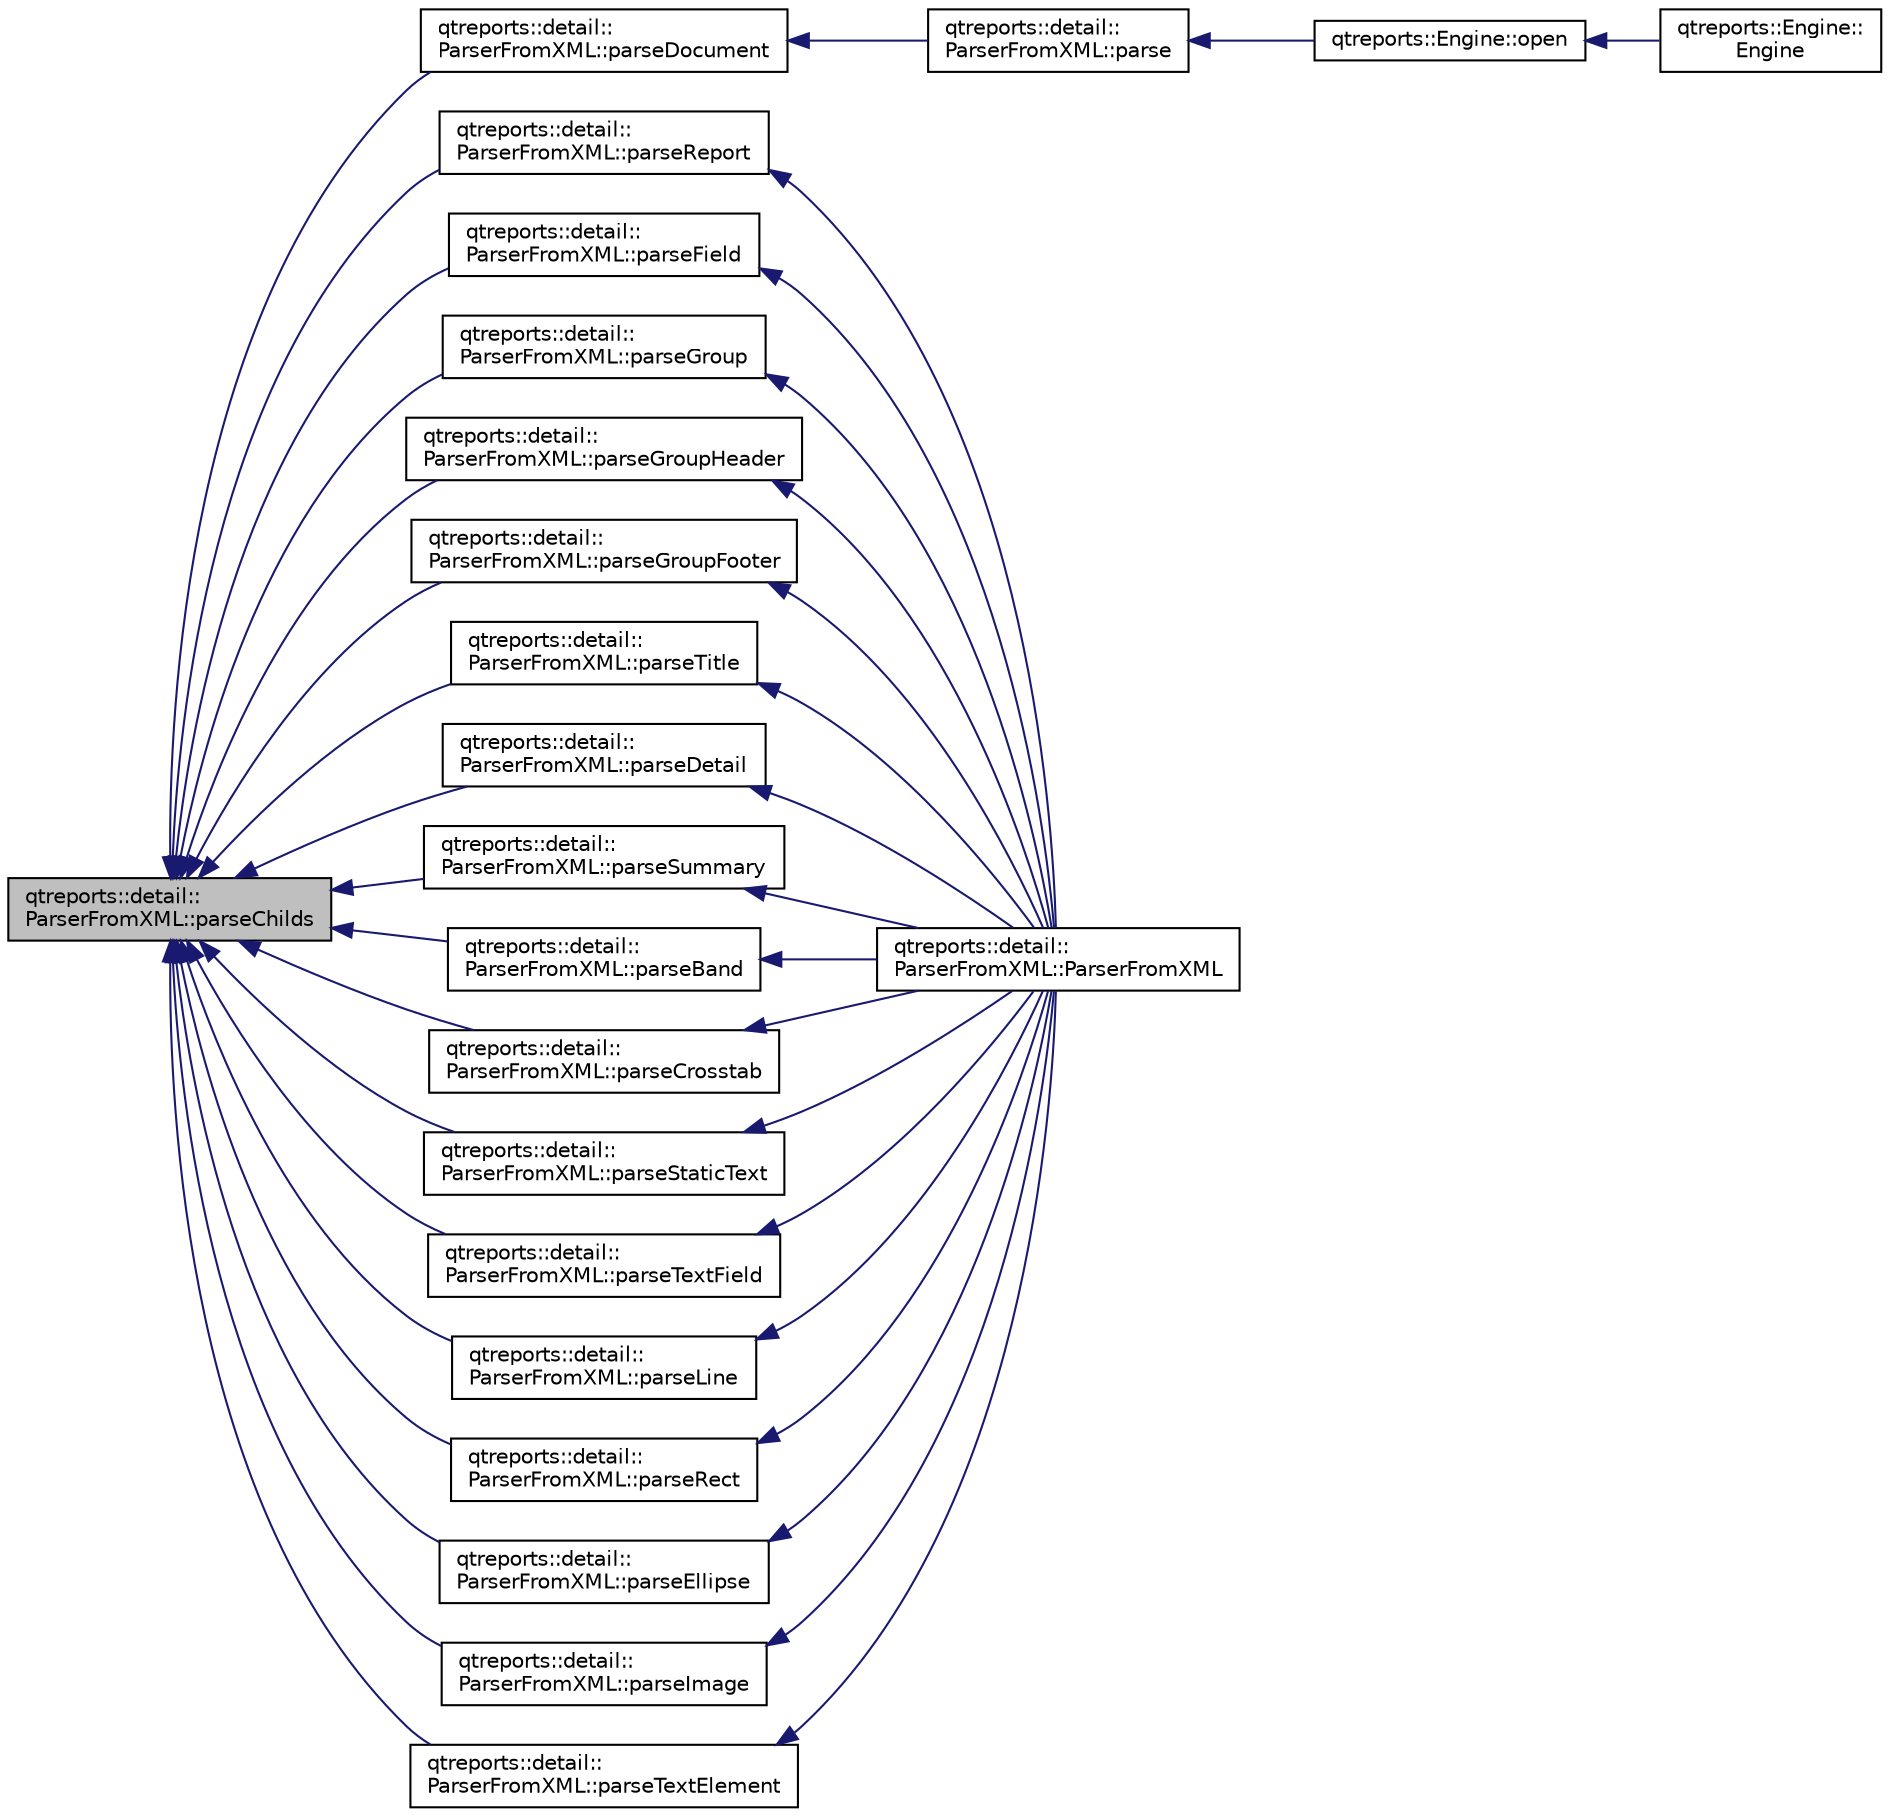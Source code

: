 digraph "qtreports::detail::ParserFromXML::parseChilds"
{
 // INTERACTIVE_SVG=YES
  bgcolor="transparent";
  edge [fontname="Helvetica",fontsize="10",labelfontname="Helvetica",labelfontsize="10"];
  node [fontname="Helvetica",fontsize="10",shape=record];
  rankdir="LR";
  Node1 [label="qtreports::detail::\lParserFromXML::parseChilds",height=0.2,width=0.4,color="black", fillcolor="grey75", style="filled", fontcolor="black"];
  Node1 -> Node2 [dir="back",color="midnightblue",fontsize="10",style="solid",fontname="Helvetica"];
  Node2 [label="qtreports::detail::\lParserFromXML::parseDocument",height=0.2,width=0.4,color="black",URL="$classqtreports_1_1detail_1_1_parser_from_x_m_l.html#aa67a21faa016b0ef4686b22a390fd446",tooltip="Начинает парсинг документа "];
  Node2 -> Node3 [dir="back",color="midnightblue",fontsize="10",style="solid",fontname="Helvetica"];
  Node3 [label="qtreports::detail::\lParserFromXML::parse",height=0.2,width=0.4,color="black",URL="$classqtreports_1_1detail_1_1_parser_from_x_m_l.html#ac5de42ec7fdd07773b0435484df51c2e",tooltip="Парсит отчет и создает из него внутреннюю структуру данных Report. "];
  Node3 -> Node4 [dir="back",color="midnightblue",fontsize="10",style="solid",fontname="Helvetica"];
  Node4 [label="qtreports::Engine::open",height=0.2,width=0.4,color="black",URL="$classqtreports_1_1_engine.html#a12cebdcb817b3c9a0c730b9439b2ff85",tooltip="Загружает макет отчета из файла path. "];
  Node4 -> Node5 [dir="back",color="midnightblue",fontsize="10",style="solid",fontname="Helvetica"];
  Node5 [label="qtreports::Engine::\lEngine",height=0.2,width=0.4,color="black",URL="$classqtreports_1_1_engine.html#a18298bdce3e086347705e133eccfd7fa"];
  Node1 -> Node6 [dir="back",color="midnightblue",fontsize="10",style="solid",fontname="Helvetica"];
  Node6 [label="qtreports::detail::\lParserFromXML::parseReport",height=0.2,width=0.4,color="black",URL="$classqtreports_1_1detail_1_1_parser_from_x_m_l.html#a8247dc85ae5cae03ab3f175982a0857e",tooltip="Парсит тэг report. "];
  Node6 -> Node7 [dir="back",color="midnightblue",fontsize="10",style="solid",fontname="Helvetica"];
  Node7 [label="qtreports::detail::\lParserFromXML::ParserFromXML",height=0.2,width=0.4,color="black",URL="$classqtreports_1_1detail_1_1_parser_from_x_m_l.html#ab548bd252b2e13a315daefae6b43f1d6"];
  Node1 -> Node8 [dir="back",color="midnightblue",fontsize="10",style="solid",fontname="Helvetica"];
  Node8 [label="qtreports::detail::\lParserFromXML::parseField",height=0.2,width=0.4,color="black",URL="$classqtreports_1_1detail_1_1_parser_from_x_m_l.html#a20a5b5081956769e0d219779407ba76c",tooltip="Парсит тэг Field. "];
  Node8 -> Node7 [dir="back",color="midnightblue",fontsize="10",style="solid",fontname="Helvetica"];
  Node1 -> Node9 [dir="back",color="midnightblue",fontsize="10",style="solid",fontname="Helvetica"];
  Node9 [label="qtreports::detail::\lParserFromXML::parseGroup",height=0.2,width=0.4,color="black",URL="$classqtreports_1_1detail_1_1_parser_from_x_m_l.html#a477a961860b1de77b5a0da28e361987a",tooltip="Парсит тэг group. "];
  Node9 -> Node7 [dir="back",color="midnightblue",fontsize="10",style="solid",fontname="Helvetica"];
  Node1 -> Node10 [dir="back",color="midnightblue",fontsize="10",style="solid",fontname="Helvetica"];
  Node10 [label="qtreports::detail::\lParserFromXML::parseGroupHeader",height=0.2,width=0.4,color="black",URL="$classqtreports_1_1detail_1_1_parser_from_x_m_l.html#a5a92ffb4f04daa047da0ddfe3d583262",tooltip="Парсит тэг groupHeader. "];
  Node10 -> Node7 [dir="back",color="midnightblue",fontsize="10",style="solid",fontname="Helvetica"];
  Node1 -> Node11 [dir="back",color="midnightblue",fontsize="10",style="solid",fontname="Helvetica"];
  Node11 [label="qtreports::detail::\lParserFromXML::parseGroupFooter",height=0.2,width=0.4,color="black",URL="$classqtreports_1_1detail_1_1_parser_from_x_m_l.html#acfd1224b98c50412fd1b1897da5a362a",tooltip="Парсит тэг groupFooter. "];
  Node11 -> Node7 [dir="back",color="midnightblue",fontsize="10",style="solid",fontname="Helvetica"];
  Node1 -> Node12 [dir="back",color="midnightblue",fontsize="10",style="solid",fontname="Helvetica"];
  Node12 [label="qtreports::detail::\lParserFromXML::parseTitle",height=0.2,width=0.4,color="black",URL="$classqtreports_1_1detail_1_1_parser_from_x_m_l.html#a88dc32b7c6b8727e6a7fed5e222a7aab",tooltip="Парсит тэг Title. "];
  Node12 -> Node7 [dir="back",color="midnightblue",fontsize="10",style="solid",fontname="Helvetica"];
  Node1 -> Node13 [dir="back",color="midnightblue",fontsize="10",style="solid",fontname="Helvetica"];
  Node13 [label="qtreports::detail::\lParserFromXML::parseDetail",height=0.2,width=0.4,color="black",URL="$classqtreports_1_1detail_1_1_parser_from_x_m_l.html#a79d177b44a8d13065f226fd7940bdde0",tooltip="Парсит тэг Detail. "];
  Node13 -> Node7 [dir="back",color="midnightblue",fontsize="10",style="solid",fontname="Helvetica"];
  Node1 -> Node14 [dir="back",color="midnightblue",fontsize="10",style="solid",fontname="Helvetica"];
  Node14 [label="qtreports::detail::\lParserFromXML::parseSummary",height=0.2,width=0.4,color="black",URL="$classqtreports_1_1detail_1_1_parser_from_x_m_l.html#a1d2dfaa79bc7e339443ac12d56b3ba11",tooltip="Парсит тэг Summary. "];
  Node14 -> Node7 [dir="back",color="midnightblue",fontsize="10",style="solid",fontname="Helvetica"];
  Node1 -> Node15 [dir="back",color="midnightblue",fontsize="10",style="solid",fontname="Helvetica"];
  Node15 [label="qtreports::detail::\lParserFromXML::parseBand",height=0.2,width=0.4,color="black",URL="$classqtreports_1_1detail_1_1_parser_from_x_m_l.html#af04b8018f1bb3d60ecb6525f31d29885",tooltip="Парсит тэг Band. "];
  Node15 -> Node7 [dir="back",color="midnightblue",fontsize="10",style="solid",fontname="Helvetica"];
  Node1 -> Node16 [dir="back",color="midnightblue",fontsize="10",style="solid",fontname="Helvetica"];
  Node16 [label="qtreports::detail::\lParserFromXML::parseCrosstab",height=0.2,width=0.4,color="black",URL="$classqtreports_1_1detail_1_1_parser_from_x_m_l.html#a55d48b0d7875a6a4366c0e30f6cf5624",tooltip="Парсит Crosstab элемент "];
  Node16 -> Node7 [dir="back",color="midnightblue",fontsize="10",style="solid",fontname="Helvetica"];
  Node1 -> Node17 [dir="back",color="midnightblue",fontsize="10",style="solid",fontname="Helvetica"];
  Node17 [label="qtreports::detail::\lParserFromXML::parseStaticText",height=0.2,width=0.4,color="black",URL="$classqtreports_1_1detail_1_1_parser_from_x_m_l.html#a53c4121976bc3f27125f8f698d4d8304",tooltip="Парсит тэг StaticText. "];
  Node17 -> Node7 [dir="back",color="midnightblue",fontsize="10",style="solid",fontname="Helvetica"];
  Node1 -> Node18 [dir="back",color="midnightblue",fontsize="10",style="solid",fontname="Helvetica"];
  Node18 [label="qtreports::detail::\lParserFromXML::parseTextField",height=0.2,width=0.4,color="black",URL="$classqtreports_1_1detail_1_1_parser_from_x_m_l.html#a6249b073f54ee7fbb194e467349b9f4f",tooltip="Парсит тэг TextField. "];
  Node18 -> Node7 [dir="back",color="midnightblue",fontsize="10",style="solid",fontname="Helvetica"];
  Node1 -> Node19 [dir="back",color="midnightblue",fontsize="10",style="solid",fontname="Helvetica"];
  Node19 [label="qtreports::detail::\lParserFromXML::parseLine",height=0.2,width=0.4,color="black",URL="$classqtreports_1_1detail_1_1_parser_from_x_m_l.html#a14d5b8d1921d17d067c10554864120a2",tooltip="Парсит тэг Line. "];
  Node19 -> Node7 [dir="back",color="midnightblue",fontsize="10",style="solid",fontname="Helvetica"];
  Node1 -> Node20 [dir="back",color="midnightblue",fontsize="10",style="solid",fontname="Helvetica"];
  Node20 [label="qtreports::detail::\lParserFromXML::parseRect",height=0.2,width=0.4,color="black",URL="$classqtreports_1_1detail_1_1_parser_from_x_m_l.html#a8b364c4886eb32dc960079052e5158ec",tooltip="Парсит тэг Rect. "];
  Node20 -> Node7 [dir="back",color="midnightblue",fontsize="10",style="solid",fontname="Helvetica"];
  Node1 -> Node21 [dir="back",color="midnightblue",fontsize="10",style="solid",fontname="Helvetica"];
  Node21 [label="qtreports::detail::\lParserFromXML::parseEllipse",height=0.2,width=0.4,color="black",URL="$classqtreports_1_1detail_1_1_parser_from_x_m_l.html#a7dc4d03466c276ea931ad46b295d5ee7",tooltip="Парсит тэг Ellipse. "];
  Node21 -> Node7 [dir="back",color="midnightblue",fontsize="10",style="solid",fontname="Helvetica"];
  Node1 -> Node22 [dir="back",color="midnightblue",fontsize="10",style="solid",fontname="Helvetica"];
  Node22 [label="qtreports::detail::\lParserFromXML::parseImage",height=0.2,width=0.4,color="black",URL="$classqtreports_1_1detail_1_1_parser_from_x_m_l.html#a877a6f05ca0b9dda625083f9860202cc",tooltip="Парсит тэг Image. "];
  Node22 -> Node7 [dir="back",color="midnightblue",fontsize="10",style="solid",fontname="Helvetica"];
  Node1 -> Node23 [dir="back",color="midnightblue",fontsize="10",style="solid",fontname="Helvetica"];
  Node23 [label="qtreports::detail::\lParserFromXML::parseTextElement",height=0.2,width=0.4,color="black",URL="$classqtreports_1_1detail_1_1_parser_from_x_m_l.html#a3693d70428f413c6adb999bf0ad69abe",tooltip="Парсит тэг TextElement - общие данные о текстовом элементе (выравнивание текста и пр..."];
  Node23 -> Node7 [dir="back",color="midnightblue",fontsize="10",style="solid",fontname="Helvetica"];
}
